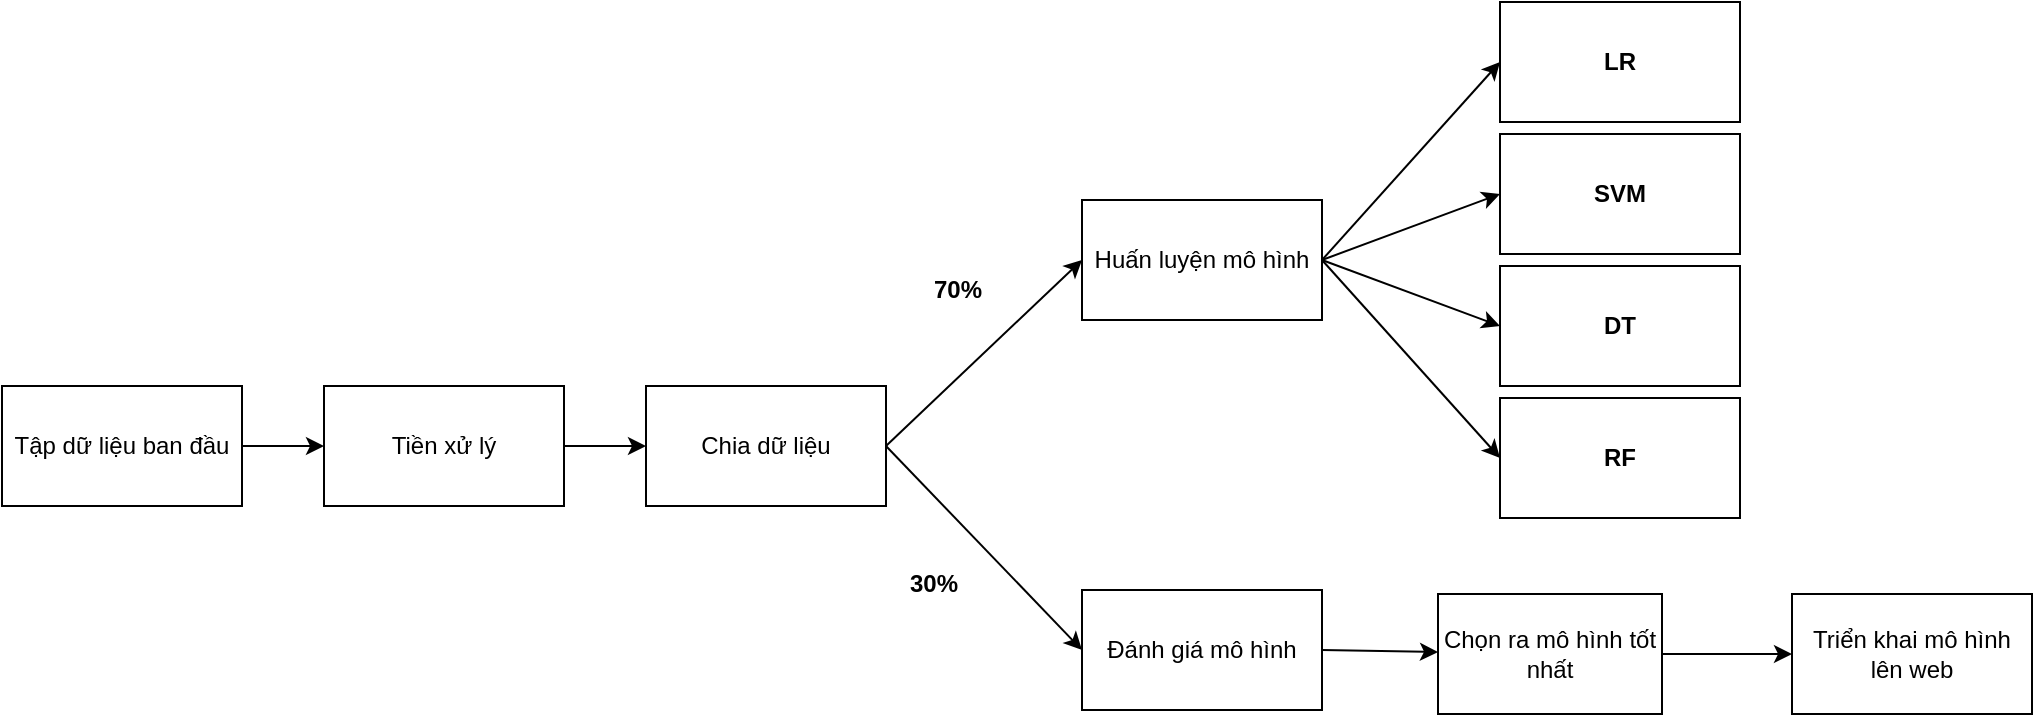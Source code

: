 <mxfile>
    <diagram id="xnDvTokmhjPYBYbWUJ7B" name="Page-1">
        <mxGraphModel dx="836" dy="554" grid="0" gridSize="10" guides="1" tooltips="1" connect="1" arrows="1" fold="1" page="1" pageScale="1" pageWidth="1700" pageHeight="1100" math="0" shadow="0">
            <root>
                <mxCell id="0"/>
                <mxCell id="1" parent="0"/>
                <mxCell id="3" value="&lt;b&gt;SVM&lt;/b&gt;" style="rounded=0;whiteSpace=wrap;html=1;" vertex="1" parent="1">
                    <mxGeometry x="990" y="426" width="120" height="60" as="geometry"/>
                </mxCell>
                <mxCell id="4" value="&lt;b&gt;LR&lt;/b&gt;" style="rounded=0;whiteSpace=wrap;html=1;" vertex="1" parent="1">
                    <mxGeometry x="990" y="360" width="120" height="60" as="geometry"/>
                </mxCell>
                <mxCell id="5" value="&lt;b&gt;RF&lt;/b&gt;" style="rounded=0;whiteSpace=wrap;html=1;" vertex="1" parent="1">
                    <mxGeometry x="990" y="558" width="120" height="60" as="geometry"/>
                </mxCell>
                <mxCell id="6" value="&lt;b&gt;DT&lt;/b&gt;" style="rounded=0;whiteSpace=wrap;html=1;" vertex="1" parent="1">
                    <mxGeometry x="990" y="492" width="120" height="60" as="geometry"/>
                </mxCell>
                <mxCell id="17" style="edgeStyle=none;html=1;exitX=1;exitY=0.5;exitDx=0;exitDy=0;entryX=0;entryY=0.5;entryDx=0;entryDy=0;" edge="1" parent="1" source="10" target="11">
                    <mxGeometry relative="1" as="geometry"/>
                </mxCell>
                <mxCell id="10" value="Tập dữ liệu ban đầu" style="rounded=0;whiteSpace=wrap;html=1;" vertex="1" parent="1">
                    <mxGeometry x="241" y="552" width="120" height="60" as="geometry"/>
                </mxCell>
                <mxCell id="18" style="edgeStyle=none;html=1;exitX=1;exitY=0.5;exitDx=0;exitDy=0;entryX=0;entryY=0.5;entryDx=0;entryDy=0;" edge="1" parent="1" source="11" target="12">
                    <mxGeometry relative="1" as="geometry"/>
                </mxCell>
                <mxCell id="11" value="Tiền xử lý" style="rounded=0;whiteSpace=wrap;html=1;" vertex="1" parent="1">
                    <mxGeometry x="402" y="552" width="120" height="60" as="geometry"/>
                </mxCell>
                <mxCell id="19" style="edgeStyle=none;html=1;exitX=1;exitY=0.5;exitDx=0;exitDy=0;entryX=0;entryY=0.5;entryDx=0;entryDy=0;" edge="1" parent="1" source="12" target="13">
                    <mxGeometry relative="1" as="geometry"/>
                </mxCell>
                <mxCell id="20" style="edgeStyle=none;html=1;exitX=1;exitY=0.5;exitDx=0;exitDy=0;entryX=0;entryY=0.5;entryDx=0;entryDy=0;" edge="1" parent="1" source="12" target="14">
                    <mxGeometry relative="1" as="geometry"/>
                </mxCell>
                <mxCell id="12" value="Chia dữ liệu" style="rounded=0;whiteSpace=wrap;html=1;" vertex="1" parent="1">
                    <mxGeometry x="563" y="552" width="120" height="60" as="geometry"/>
                </mxCell>
                <mxCell id="23" style="edgeStyle=none;html=1;exitX=1;exitY=0.5;exitDx=0;exitDy=0;entryX=0;entryY=0.5;entryDx=0;entryDy=0;" edge="1" parent="1" source="13" target="4">
                    <mxGeometry relative="1" as="geometry"/>
                </mxCell>
                <mxCell id="24" style="edgeStyle=none;html=1;exitX=1;exitY=0.5;exitDx=0;exitDy=0;entryX=0;entryY=0.5;entryDx=0;entryDy=0;" edge="1" parent="1" source="13" target="3">
                    <mxGeometry relative="1" as="geometry"/>
                </mxCell>
                <mxCell id="25" style="edgeStyle=none;html=1;exitX=1;exitY=0.5;exitDx=0;exitDy=0;entryX=0;entryY=0.5;entryDx=0;entryDy=0;" edge="1" parent="1" source="13" target="6">
                    <mxGeometry relative="1" as="geometry"/>
                </mxCell>
                <mxCell id="26" style="edgeStyle=none;html=1;exitX=1;exitY=0.5;exitDx=0;exitDy=0;entryX=0;entryY=0.5;entryDx=0;entryDy=0;" edge="1" parent="1" source="13" target="5">
                    <mxGeometry relative="1" as="geometry"/>
                </mxCell>
                <mxCell id="13" value="Huấn luyện mô hình" style="rounded=0;whiteSpace=wrap;html=1;" vertex="1" parent="1">
                    <mxGeometry x="781" y="459" width="120" height="60" as="geometry"/>
                </mxCell>
                <mxCell id="21" style="edgeStyle=none;html=1;exitX=1;exitY=0.5;exitDx=0;exitDy=0;" edge="1" parent="1" source="14" target="15">
                    <mxGeometry relative="1" as="geometry"/>
                </mxCell>
                <mxCell id="14" value="Đánh giá mô hình" style="rounded=0;whiteSpace=wrap;html=1;" vertex="1" parent="1">
                    <mxGeometry x="781" y="654" width="120" height="60" as="geometry"/>
                </mxCell>
                <mxCell id="22" style="edgeStyle=none;html=1;exitX=1;exitY=0.5;exitDx=0;exitDy=0;entryX=0;entryY=0.5;entryDx=0;entryDy=0;" edge="1" parent="1" source="15" target="16">
                    <mxGeometry relative="1" as="geometry"/>
                </mxCell>
                <mxCell id="15" value="Chọn ra mô hình tốt nhất" style="rounded=0;whiteSpace=wrap;html=1;" vertex="1" parent="1">
                    <mxGeometry x="959" y="656" width="112" height="60" as="geometry"/>
                </mxCell>
                <mxCell id="16" value="Triển khai mô hình lên web" style="rounded=0;whiteSpace=wrap;html=1;" vertex="1" parent="1">
                    <mxGeometry x="1136" y="656" width="120" height="60" as="geometry"/>
                </mxCell>
                <mxCell id="27" value="&lt;b&gt;70%&lt;/b&gt;" style="text;html=1;strokeColor=none;fillColor=none;align=center;verticalAlign=middle;whiteSpace=wrap;rounded=0;" vertex="1" parent="1">
                    <mxGeometry x="688.5" y="489" width="60" height="30" as="geometry"/>
                </mxCell>
                <mxCell id="28" value="&lt;b&gt;30%&lt;/b&gt;" style="text;html=1;strokeColor=none;fillColor=none;align=center;verticalAlign=middle;whiteSpace=wrap;rounded=0;" vertex="1" parent="1">
                    <mxGeometry x="677" y="636" width="60" height="30" as="geometry"/>
                </mxCell>
            </root>
        </mxGraphModel>
    </diagram>
</mxfile>